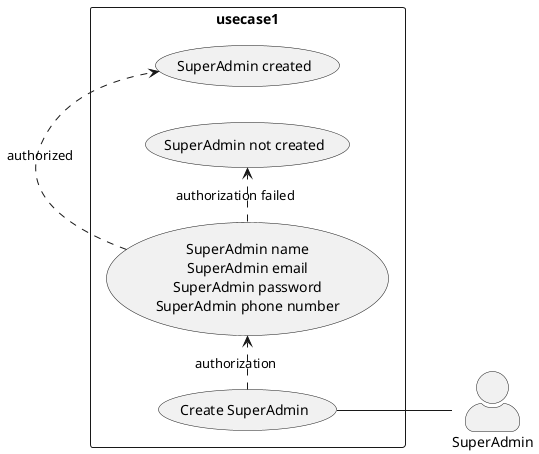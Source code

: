 @startuml Create SuperAdmin

skinparam actorStyle awesome
left to right direction
skinparam packageStyle rectangle

actor SuperAdmin
rectangle usecase1 {
  SuperAdmin -- (Create SuperAdmin)
  (Create SuperAdmin) .> (SuperAdmin name\nSuperAdmin email\nSuperAdmin password\nSuperAdmin phone number) : authorization
  (SuperAdmin name\nSuperAdmin email\nSuperAdmin password\nSuperAdmin phone number) .> (SuperAdmin created) : authorized
  (SuperAdmin name\nSuperAdmin email\nSuperAdmin password\nSuperAdmin phone number) .> (SuperAdmin not created) : authorization failed
  (Create SuperAdmin)-- SuperAdmin
}

@enduml